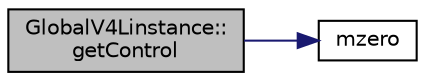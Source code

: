 digraph "GlobalV4Linstance::getControl"
{
 // INTERACTIVE_SVG=YES
  edge [fontname="Helvetica",fontsize="10",labelfontname="Helvetica",labelfontsize="10"];
  node [fontname="Helvetica",fontsize="10",shape=record];
  rankdir="LR";
  Node1 [label="GlobalV4Linstance::\lgetControl",height=0.2,width=0.4,color="black", fillcolor="grey75", style="filled", fontcolor="black"];
  Node1 -> Node2 [color="midnightblue",fontsize="10",style="solid",fontname="Helvetica"];
  Node2 [label="mzero",height=0.2,width=0.4,color="black", fillcolor="white", style="filled",URL="$d0/d36/ssl-vision_2src_2shared_2util_2util_8h.html#a43f680c13212a2e4ef8196c47f152ebb"];
}
